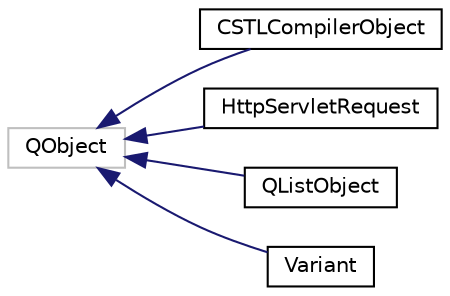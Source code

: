 digraph "Graphical Class Hierarchy"
{
  edge [fontname="Helvetica",fontsize="10",labelfontname="Helvetica",labelfontsize="10"];
  node [fontname="Helvetica",fontsize="10",shape=record];
  rankdir="LR";
  Node9 [label="QObject",height=0.2,width=0.4,color="grey75", fillcolor="white", style="filled"];
  Node9 -> Node0 [dir="back",color="midnightblue",fontsize="10",style="solid",fontname="Helvetica"];
  Node0 [label="CSTLCompilerObject",height=0.2,width=0.4,color="black", fillcolor="white", style="filled",URL="$class_c_s_t_l_compiler_object.html",tooltip="The Properties class is an auxiliar class to the CSTLCompiler. "];
  Node9 -> Node11 [dir="back",color="midnightblue",fontsize="10",style="solid",fontname="Helvetica"];
  Node11 [label="HttpServletRequest",height=0.2,width=0.4,color="black", fillcolor="white", style="filled",URL="$class_http_servlet_request.html",tooltip="The HttpServletRequest class holds all information about a http request. "];
  Node9 -> Node12 [dir="back",color="midnightblue",fontsize="10",style="solid",fontname="Helvetica"];
  Node12 [label="QListObject",height=0.2,width=0.4,color="black", fillcolor="white", style="filled",URL="$class_q_list_object.html",tooltip="The QListObject class is used to pass a list of object to a xhtml page. NOTE: Always when you need to..."];
  Node9 -> Node13 [dir="back",color="midnightblue",fontsize="10",style="solid",fontname="Helvetica"];
  Node13 [label="Variant",height=0.2,width=0.4,color="black", fillcolor="white", style="filled",URL="$class_variant.html",tooltip="This class is designed to facilitate the passing of simple type parameters such as qlonglong..."];
}
